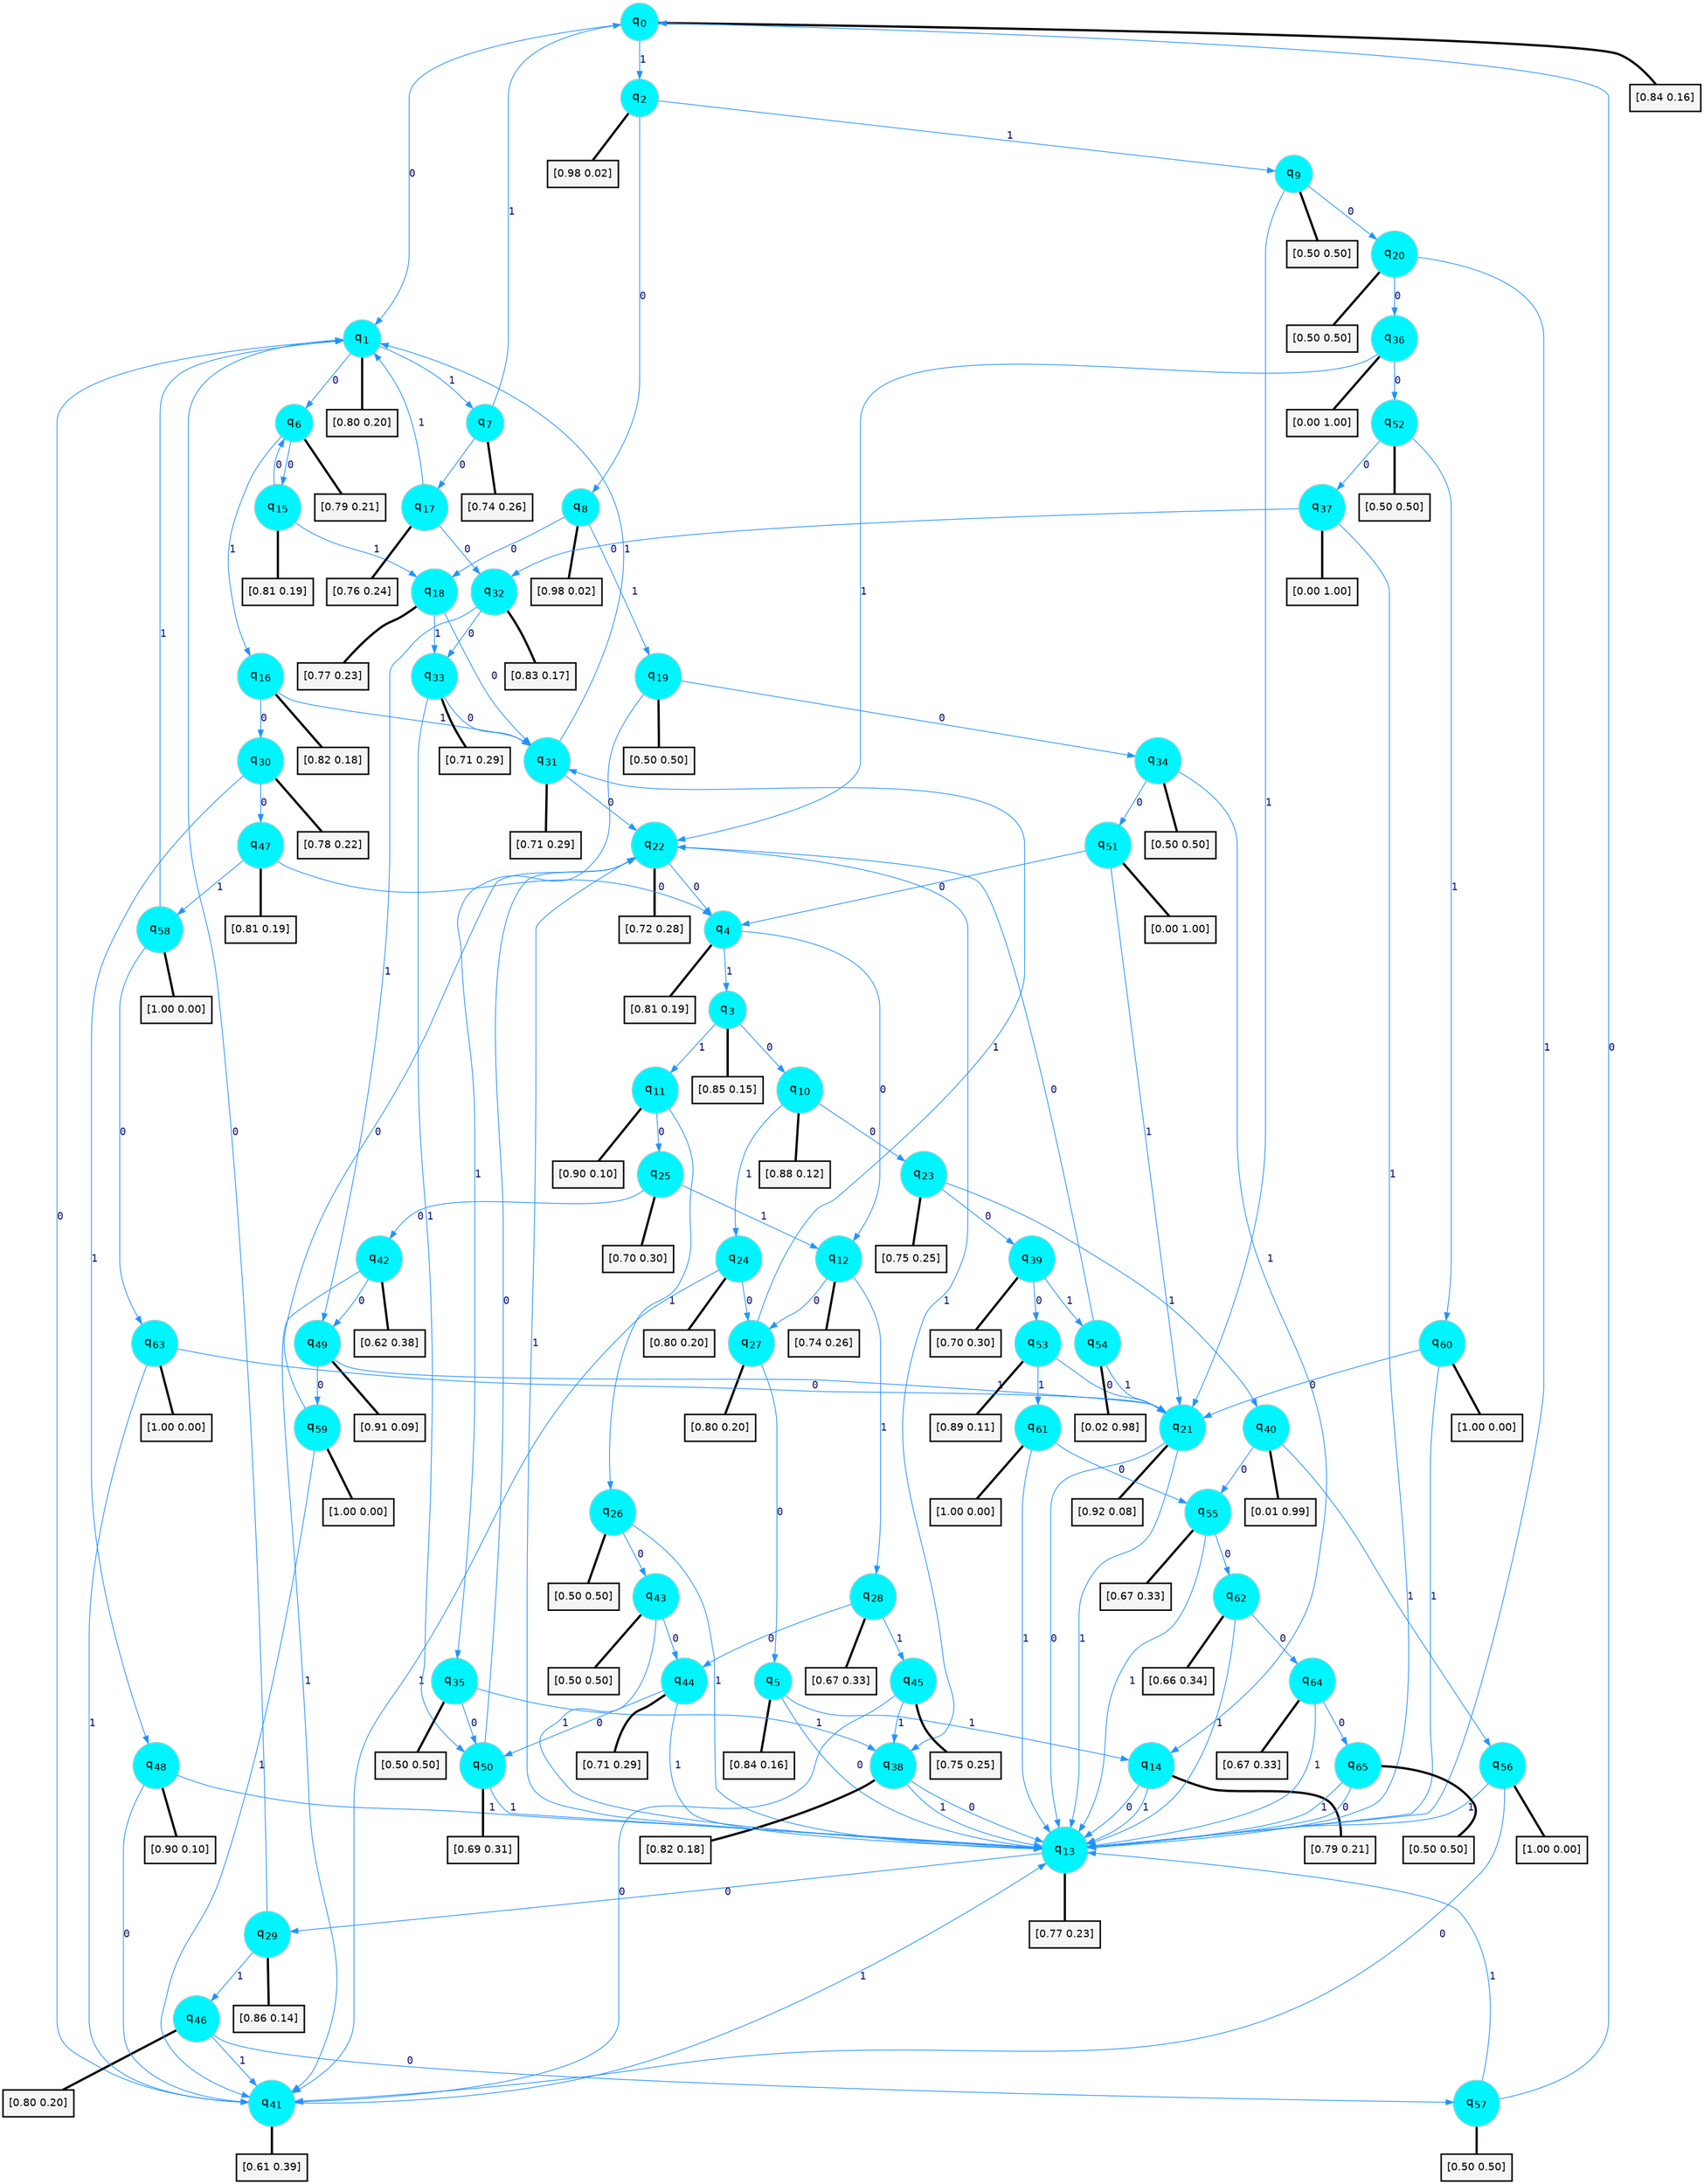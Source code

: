 digraph G {
graph [
bgcolor=transparent, dpi=300, rankdir=TD, size="40,25"];
node [
color=gray, fillcolor=turquoise1, fontcolor=black, fontname=Helvetica, fontsize=16, fontweight=bold, shape=circle, style=filled];
edge [
arrowsize=1, color=dodgerblue1, fontcolor=midnightblue, fontname=courier, fontweight=bold, penwidth=1, style=solid, weight=20];
0[label=<q<SUB>0</SUB>>];
1[label=<q<SUB>1</SUB>>];
2[label=<q<SUB>2</SUB>>];
3[label=<q<SUB>3</SUB>>];
4[label=<q<SUB>4</SUB>>];
5[label=<q<SUB>5</SUB>>];
6[label=<q<SUB>6</SUB>>];
7[label=<q<SUB>7</SUB>>];
8[label=<q<SUB>8</SUB>>];
9[label=<q<SUB>9</SUB>>];
10[label=<q<SUB>10</SUB>>];
11[label=<q<SUB>11</SUB>>];
12[label=<q<SUB>12</SUB>>];
13[label=<q<SUB>13</SUB>>];
14[label=<q<SUB>14</SUB>>];
15[label=<q<SUB>15</SUB>>];
16[label=<q<SUB>16</SUB>>];
17[label=<q<SUB>17</SUB>>];
18[label=<q<SUB>18</SUB>>];
19[label=<q<SUB>19</SUB>>];
20[label=<q<SUB>20</SUB>>];
21[label=<q<SUB>21</SUB>>];
22[label=<q<SUB>22</SUB>>];
23[label=<q<SUB>23</SUB>>];
24[label=<q<SUB>24</SUB>>];
25[label=<q<SUB>25</SUB>>];
26[label=<q<SUB>26</SUB>>];
27[label=<q<SUB>27</SUB>>];
28[label=<q<SUB>28</SUB>>];
29[label=<q<SUB>29</SUB>>];
30[label=<q<SUB>30</SUB>>];
31[label=<q<SUB>31</SUB>>];
32[label=<q<SUB>32</SUB>>];
33[label=<q<SUB>33</SUB>>];
34[label=<q<SUB>34</SUB>>];
35[label=<q<SUB>35</SUB>>];
36[label=<q<SUB>36</SUB>>];
37[label=<q<SUB>37</SUB>>];
38[label=<q<SUB>38</SUB>>];
39[label=<q<SUB>39</SUB>>];
40[label=<q<SUB>40</SUB>>];
41[label=<q<SUB>41</SUB>>];
42[label=<q<SUB>42</SUB>>];
43[label=<q<SUB>43</SUB>>];
44[label=<q<SUB>44</SUB>>];
45[label=<q<SUB>45</SUB>>];
46[label=<q<SUB>46</SUB>>];
47[label=<q<SUB>47</SUB>>];
48[label=<q<SUB>48</SUB>>];
49[label=<q<SUB>49</SUB>>];
50[label=<q<SUB>50</SUB>>];
51[label=<q<SUB>51</SUB>>];
52[label=<q<SUB>52</SUB>>];
53[label=<q<SUB>53</SUB>>];
54[label=<q<SUB>54</SUB>>];
55[label=<q<SUB>55</SUB>>];
56[label=<q<SUB>56</SUB>>];
57[label=<q<SUB>57</SUB>>];
58[label=<q<SUB>58</SUB>>];
59[label=<q<SUB>59</SUB>>];
60[label=<q<SUB>60</SUB>>];
61[label=<q<SUB>61</SUB>>];
62[label=<q<SUB>62</SUB>>];
63[label=<q<SUB>63</SUB>>];
64[label=<q<SUB>64</SUB>>];
65[label=<q<SUB>65</SUB>>];
66[label="[0.84 0.16]", shape=box,fontcolor=black, fontname=Helvetica, fontsize=14, penwidth=2, fillcolor=whitesmoke,color=black];
67[label="[0.80 0.20]", shape=box,fontcolor=black, fontname=Helvetica, fontsize=14, penwidth=2, fillcolor=whitesmoke,color=black];
68[label="[0.98 0.02]", shape=box,fontcolor=black, fontname=Helvetica, fontsize=14, penwidth=2, fillcolor=whitesmoke,color=black];
69[label="[0.85 0.15]", shape=box,fontcolor=black, fontname=Helvetica, fontsize=14, penwidth=2, fillcolor=whitesmoke,color=black];
70[label="[0.81 0.19]", shape=box,fontcolor=black, fontname=Helvetica, fontsize=14, penwidth=2, fillcolor=whitesmoke,color=black];
71[label="[0.84 0.16]", shape=box,fontcolor=black, fontname=Helvetica, fontsize=14, penwidth=2, fillcolor=whitesmoke,color=black];
72[label="[0.79 0.21]", shape=box,fontcolor=black, fontname=Helvetica, fontsize=14, penwidth=2, fillcolor=whitesmoke,color=black];
73[label="[0.74 0.26]", shape=box,fontcolor=black, fontname=Helvetica, fontsize=14, penwidth=2, fillcolor=whitesmoke,color=black];
74[label="[0.98 0.02]", shape=box,fontcolor=black, fontname=Helvetica, fontsize=14, penwidth=2, fillcolor=whitesmoke,color=black];
75[label="[0.50 0.50]", shape=box,fontcolor=black, fontname=Helvetica, fontsize=14, penwidth=2, fillcolor=whitesmoke,color=black];
76[label="[0.88 0.12]", shape=box,fontcolor=black, fontname=Helvetica, fontsize=14, penwidth=2, fillcolor=whitesmoke,color=black];
77[label="[0.90 0.10]", shape=box,fontcolor=black, fontname=Helvetica, fontsize=14, penwidth=2, fillcolor=whitesmoke,color=black];
78[label="[0.74 0.26]", shape=box,fontcolor=black, fontname=Helvetica, fontsize=14, penwidth=2, fillcolor=whitesmoke,color=black];
79[label="[0.77 0.23]", shape=box,fontcolor=black, fontname=Helvetica, fontsize=14, penwidth=2, fillcolor=whitesmoke,color=black];
80[label="[0.79 0.21]", shape=box,fontcolor=black, fontname=Helvetica, fontsize=14, penwidth=2, fillcolor=whitesmoke,color=black];
81[label="[0.81 0.19]", shape=box,fontcolor=black, fontname=Helvetica, fontsize=14, penwidth=2, fillcolor=whitesmoke,color=black];
82[label="[0.82 0.18]", shape=box,fontcolor=black, fontname=Helvetica, fontsize=14, penwidth=2, fillcolor=whitesmoke,color=black];
83[label="[0.76 0.24]", shape=box,fontcolor=black, fontname=Helvetica, fontsize=14, penwidth=2, fillcolor=whitesmoke,color=black];
84[label="[0.77 0.23]", shape=box,fontcolor=black, fontname=Helvetica, fontsize=14, penwidth=2, fillcolor=whitesmoke,color=black];
85[label="[0.50 0.50]", shape=box,fontcolor=black, fontname=Helvetica, fontsize=14, penwidth=2, fillcolor=whitesmoke,color=black];
86[label="[0.50 0.50]", shape=box,fontcolor=black, fontname=Helvetica, fontsize=14, penwidth=2, fillcolor=whitesmoke,color=black];
87[label="[0.92 0.08]", shape=box,fontcolor=black, fontname=Helvetica, fontsize=14, penwidth=2, fillcolor=whitesmoke,color=black];
88[label="[0.72 0.28]", shape=box,fontcolor=black, fontname=Helvetica, fontsize=14, penwidth=2, fillcolor=whitesmoke,color=black];
89[label="[0.75 0.25]", shape=box,fontcolor=black, fontname=Helvetica, fontsize=14, penwidth=2, fillcolor=whitesmoke,color=black];
90[label="[0.80 0.20]", shape=box,fontcolor=black, fontname=Helvetica, fontsize=14, penwidth=2, fillcolor=whitesmoke,color=black];
91[label="[0.70 0.30]", shape=box,fontcolor=black, fontname=Helvetica, fontsize=14, penwidth=2, fillcolor=whitesmoke,color=black];
92[label="[0.50 0.50]", shape=box,fontcolor=black, fontname=Helvetica, fontsize=14, penwidth=2, fillcolor=whitesmoke,color=black];
93[label="[0.80 0.20]", shape=box,fontcolor=black, fontname=Helvetica, fontsize=14, penwidth=2, fillcolor=whitesmoke,color=black];
94[label="[0.67 0.33]", shape=box,fontcolor=black, fontname=Helvetica, fontsize=14, penwidth=2, fillcolor=whitesmoke,color=black];
95[label="[0.86 0.14]", shape=box,fontcolor=black, fontname=Helvetica, fontsize=14, penwidth=2, fillcolor=whitesmoke,color=black];
96[label="[0.78 0.22]", shape=box,fontcolor=black, fontname=Helvetica, fontsize=14, penwidth=2, fillcolor=whitesmoke,color=black];
97[label="[0.71 0.29]", shape=box,fontcolor=black, fontname=Helvetica, fontsize=14, penwidth=2, fillcolor=whitesmoke,color=black];
98[label="[0.83 0.17]", shape=box,fontcolor=black, fontname=Helvetica, fontsize=14, penwidth=2, fillcolor=whitesmoke,color=black];
99[label="[0.71 0.29]", shape=box,fontcolor=black, fontname=Helvetica, fontsize=14, penwidth=2, fillcolor=whitesmoke,color=black];
100[label="[0.50 0.50]", shape=box,fontcolor=black, fontname=Helvetica, fontsize=14, penwidth=2, fillcolor=whitesmoke,color=black];
101[label="[0.50 0.50]", shape=box,fontcolor=black, fontname=Helvetica, fontsize=14, penwidth=2, fillcolor=whitesmoke,color=black];
102[label="[0.00 1.00]", shape=box,fontcolor=black, fontname=Helvetica, fontsize=14, penwidth=2, fillcolor=whitesmoke,color=black];
103[label="[0.00 1.00]", shape=box,fontcolor=black, fontname=Helvetica, fontsize=14, penwidth=2, fillcolor=whitesmoke,color=black];
104[label="[0.82 0.18]", shape=box,fontcolor=black, fontname=Helvetica, fontsize=14, penwidth=2, fillcolor=whitesmoke,color=black];
105[label="[0.70 0.30]", shape=box,fontcolor=black, fontname=Helvetica, fontsize=14, penwidth=2, fillcolor=whitesmoke,color=black];
106[label="[0.01 0.99]", shape=box,fontcolor=black, fontname=Helvetica, fontsize=14, penwidth=2, fillcolor=whitesmoke,color=black];
107[label="[0.61 0.39]", shape=box,fontcolor=black, fontname=Helvetica, fontsize=14, penwidth=2, fillcolor=whitesmoke,color=black];
108[label="[0.62 0.38]", shape=box,fontcolor=black, fontname=Helvetica, fontsize=14, penwidth=2, fillcolor=whitesmoke,color=black];
109[label="[0.50 0.50]", shape=box,fontcolor=black, fontname=Helvetica, fontsize=14, penwidth=2, fillcolor=whitesmoke,color=black];
110[label="[0.71 0.29]", shape=box,fontcolor=black, fontname=Helvetica, fontsize=14, penwidth=2, fillcolor=whitesmoke,color=black];
111[label="[0.75 0.25]", shape=box,fontcolor=black, fontname=Helvetica, fontsize=14, penwidth=2, fillcolor=whitesmoke,color=black];
112[label="[0.80 0.20]", shape=box,fontcolor=black, fontname=Helvetica, fontsize=14, penwidth=2, fillcolor=whitesmoke,color=black];
113[label="[0.81 0.19]", shape=box,fontcolor=black, fontname=Helvetica, fontsize=14, penwidth=2, fillcolor=whitesmoke,color=black];
114[label="[0.90 0.10]", shape=box,fontcolor=black, fontname=Helvetica, fontsize=14, penwidth=2, fillcolor=whitesmoke,color=black];
115[label="[0.91 0.09]", shape=box,fontcolor=black, fontname=Helvetica, fontsize=14, penwidth=2, fillcolor=whitesmoke,color=black];
116[label="[0.69 0.31]", shape=box,fontcolor=black, fontname=Helvetica, fontsize=14, penwidth=2, fillcolor=whitesmoke,color=black];
117[label="[0.00 1.00]", shape=box,fontcolor=black, fontname=Helvetica, fontsize=14, penwidth=2, fillcolor=whitesmoke,color=black];
118[label="[0.50 0.50]", shape=box,fontcolor=black, fontname=Helvetica, fontsize=14, penwidth=2, fillcolor=whitesmoke,color=black];
119[label="[0.89 0.11]", shape=box,fontcolor=black, fontname=Helvetica, fontsize=14, penwidth=2, fillcolor=whitesmoke,color=black];
120[label="[0.02 0.98]", shape=box,fontcolor=black, fontname=Helvetica, fontsize=14, penwidth=2, fillcolor=whitesmoke,color=black];
121[label="[0.67 0.33]", shape=box,fontcolor=black, fontname=Helvetica, fontsize=14, penwidth=2, fillcolor=whitesmoke,color=black];
122[label="[1.00 0.00]", shape=box,fontcolor=black, fontname=Helvetica, fontsize=14, penwidth=2, fillcolor=whitesmoke,color=black];
123[label="[0.50 0.50]", shape=box,fontcolor=black, fontname=Helvetica, fontsize=14, penwidth=2, fillcolor=whitesmoke,color=black];
124[label="[1.00 0.00]", shape=box,fontcolor=black, fontname=Helvetica, fontsize=14, penwidth=2, fillcolor=whitesmoke,color=black];
125[label="[1.00 0.00]", shape=box,fontcolor=black, fontname=Helvetica, fontsize=14, penwidth=2, fillcolor=whitesmoke,color=black];
126[label="[1.00 0.00]", shape=box,fontcolor=black, fontname=Helvetica, fontsize=14, penwidth=2, fillcolor=whitesmoke,color=black];
127[label="[1.00 0.00]", shape=box,fontcolor=black, fontname=Helvetica, fontsize=14, penwidth=2, fillcolor=whitesmoke,color=black];
128[label="[0.66 0.34]", shape=box,fontcolor=black, fontname=Helvetica, fontsize=14, penwidth=2, fillcolor=whitesmoke,color=black];
129[label="[1.00 0.00]", shape=box,fontcolor=black, fontname=Helvetica, fontsize=14, penwidth=2, fillcolor=whitesmoke,color=black];
130[label="[0.67 0.33]", shape=box,fontcolor=black, fontname=Helvetica, fontsize=14, penwidth=2, fillcolor=whitesmoke,color=black];
131[label="[0.50 0.50]", shape=box,fontcolor=black, fontname=Helvetica, fontsize=14, penwidth=2, fillcolor=whitesmoke,color=black];
0->1 [label=0];
0->2 [label=1];
0->66 [arrowhead=none, penwidth=3,color=black];
1->6 [label=0];
1->7 [label=1];
1->67 [arrowhead=none, penwidth=3,color=black];
2->8 [label=0];
2->9 [label=1];
2->68 [arrowhead=none, penwidth=3,color=black];
3->10 [label=0];
3->11 [label=1];
3->69 [arrowhead=none, penwidth=3,color=black];
4->12 [label=0];
4->3 [label=1];
4->70 [arrowhead=none, penwidth=3,color=black];
5->13 [label=0];
5->14 [label=1];
5->71 [arrowhead=none, penwidth=3,color=black];
6->15 [label=0];
6->16 [label=1];
6->72 [arrowhead=none, penwidth=3,color=black];
7->17 [label=0];
7->0 [label=1];
7->73 [arrowhead=none, penwidth=3,color=black];
8->18 [label=0];
8->19 [label=1];
8->74 [arrowhead=none, penwidth=3,color=black];
9->20 [label=0];
9->21 [label=1];
9->75 [arrowhead=none, penwidth=3,color=black];
10->23 [label=0];
10->24 [label=1];
10->76 [arrowhead=none, penwidth=3,color=black];
11->25 [label=0];
11->26 [label=1];
11->77 [arrowhead=none, penwidth=3,color=black];
12->27 [label=0];
12->28 [label=1];
12->78 [arrowhead=none, penwidth=3,color=black];
13->29 [label=0];
13->22 [label=1];
13->79 [arrowhead=none, penwidth=3,color=black];
14->13 [label=0];
14->13 [label=1];
14->80 [arrowhead=none, penwidth=3,color=black];
15->6 [label=0];
15->18 [label=1];
15->81 [arrowhead=none, penwidth=3,color=black];
16->30 [label=0];
16->31 [label=1];
16->82 [arrowhead=none, penwidth=3,color=black];
17->32 [label=0];
17->1 [label=1];
17->83 [arrowhead=none, penwidth=3,color=black];
18->31 [label=0];
18->33 [label=1];
18->84 [arrowhead=none, penwidth=3,color=black];
19->34 [label=0];
19->35 [label=1];
19->85 [arrowhead=none, penwidth=3,color=black];
20->36 [label=0];
20->13 [label=1];
20->86 [arrowhead=none, penwidth=3,color=black];
21->13 [label=0];
21->13 [label=1];
21->87 [arrowhead=none, penwidth=3,color=black];
22->4 [label=0];
22->38 [label=1];
22->88 [arrowhead=none, penwidth=3,color=black];
23->39 [label=0];
23->40 [label=1];
23->89 [arrowhead=none, penwidth=3,color=black];
24->27 [label=0];
24->41 [label=1];
24->90 [arrowhead=none, penwidth=3,color=black];
25->42 [label=0];
25->12 [label=1];
25->91 [arrowhead=none, penwidth=3,color=black];
26->43 [label=0];
26->13 [label=1];
26->92 [arrowhead=none, penwidth=3,color=black];
27->5 [label=0];
27->31 [label=1];
27->93 [arrowhead=none, penwidth=3,color=black];
28->44 [label=0];
28->45 [label=1];
28->94 [arrowhead=none, penwidth=3,color=black];
29->1 [label=0];
29->46 [label=1];
29->95 [arrowhead=none, penwidth=3,color=black];
30->47 [label=0];
30->48 [label=1];
30->96 [arrowhead=none, penwidth=3,color=black];
31->22 [label=0];
31->1 [label=1];
31->97 [arrowhead=none, penwidth=3,color=black];
32->33 [label=0];
32->49 [label=1];
32->98 [arrowhead=none, penwidth=3,color=black];
33->31 [label=0];
33->50 [label=1];
33->99 [arrowhead=none, penwidth=3,color=black];
34->51 [label=0];
34->14 [label=1];
34->100 [arrowhead=none, penwidth=3,color=black];
35->50 [label=0];
35->38 [label=1];
35->101 [arrowhead=none, penwidth=3,color=black];
36->52 [label=0];
36->22 [label=1];
36->102 [arrowhead=none, penwidth=3,color=black];
37->32 [label=0];
37->13 [label=1];
37->103 [arrowhead=none, penwidth=3,color=black];
38->13 [label=0];
38->13 [label=1];
38->104 [arrowhead=none, penwidth=3,color=black];
39->53 [label=0];
39->54 [label=1];
39->105 [arrowhead=none, penwidth=3,color=black];
40->55 [label=0];
40->56 [label=1];
40->106 [arrowhead=none, penwidth=3,color=black];
41->1 [label=0];
41->13 [label=1];
41->107 [arrowhead=none, penwidth=3,color=black];
42->49 [label=0];
42->41 [label=1];
42->108 [arrowhead=none, penwidth=3,color=black];
43->44 [label=0];
43->13 [label=1];
43->109 [arrowhead=none, penwidth=3,color=black];
44->50 [label=0];
44->13 [label=1];
44->110 [arrowhead=none, penwidth=3,color=black];
45->41 [label=0];
45->38 [label=1];
45->111 [arrowhead=none, penwidth=3,color=black];
46->57 [label=0];
46->41 [label=1];
46->112 [arrowhead=none, penwidth=3,color=black];
47->4 [label=0];
47->58 [label=1];
47->113 [arrowhead=none, penwidth=3,color=black];
48->41 [label=0];
48->13 [label=1];
48->114 [arrowhead=none, penwidth=3,color=black];
49->59 [label=0];
49->21 [label=1];
49->115 [arrowhead=none, penwidth=3,color=black];
50->22 [label=0];
50->13 [label=1];
50->116 [arrowhead=none, penwidth=3,color=black];
51->4 [label=0];
51->21 [label=1];
51->117 [arrowhead=none, penwidth=3,color=black];
52->37 [label=0];
52->60 [label=1];
52->118 [arrowhead=none, penwidth=3,color=black];
53->21 [label=0];
53->61 [label=1];
53->119 [arrowhead=none, penwidth=3,color=black];
54->22 [label=0];
54->21 [label=1];
54->120 [arrowhead=none, penwidth=3,color=black];
55->62 [label=0];
55->13 [label=1];
55->121 [arrowhead=none, penwidth=3,color=black];
56->41 [label=0];
56->13 [label=1];
56->122 [arrowhead=none, penwidth=3,color=black];
57->0 [label=0];
57->13 [label=1];
57->123 [arrowhead=none, penwidth=3,color=black];
58->63 [label=0];
58->1 [label=1];
58->124 [arrowhead=none, penwidth=3,color=black];
59->22 [label=0];
59->41 [label=1];
59->125 [arrowhead=none, penwidth=3,color=black];
60->21 [label=0];
60->13 [label=1];
60->126 [arrowhead=none, penwidth=3,color=black];
61->55 [label=0];
61->13 [label=1];
61->127 [arrowhead=none, penwidth=3,color=black];
62->64 [label=0];
62->13 [label=1];
62->128 [arrowhead=none, penwidth=3,color=black];
63->21 [label=0];
63->41 [label=1];
63->129 [arrowhead=none, penwidth=3,color=black];
64->65 [label=0];
64->13 [label=1];
64->130 [arrowhead=none, penwidth=3,color=black];
65->13 [label=0];
65->13 [label=1];
65->131 [arrowhead=none, penwidth=3,color=black];
}
